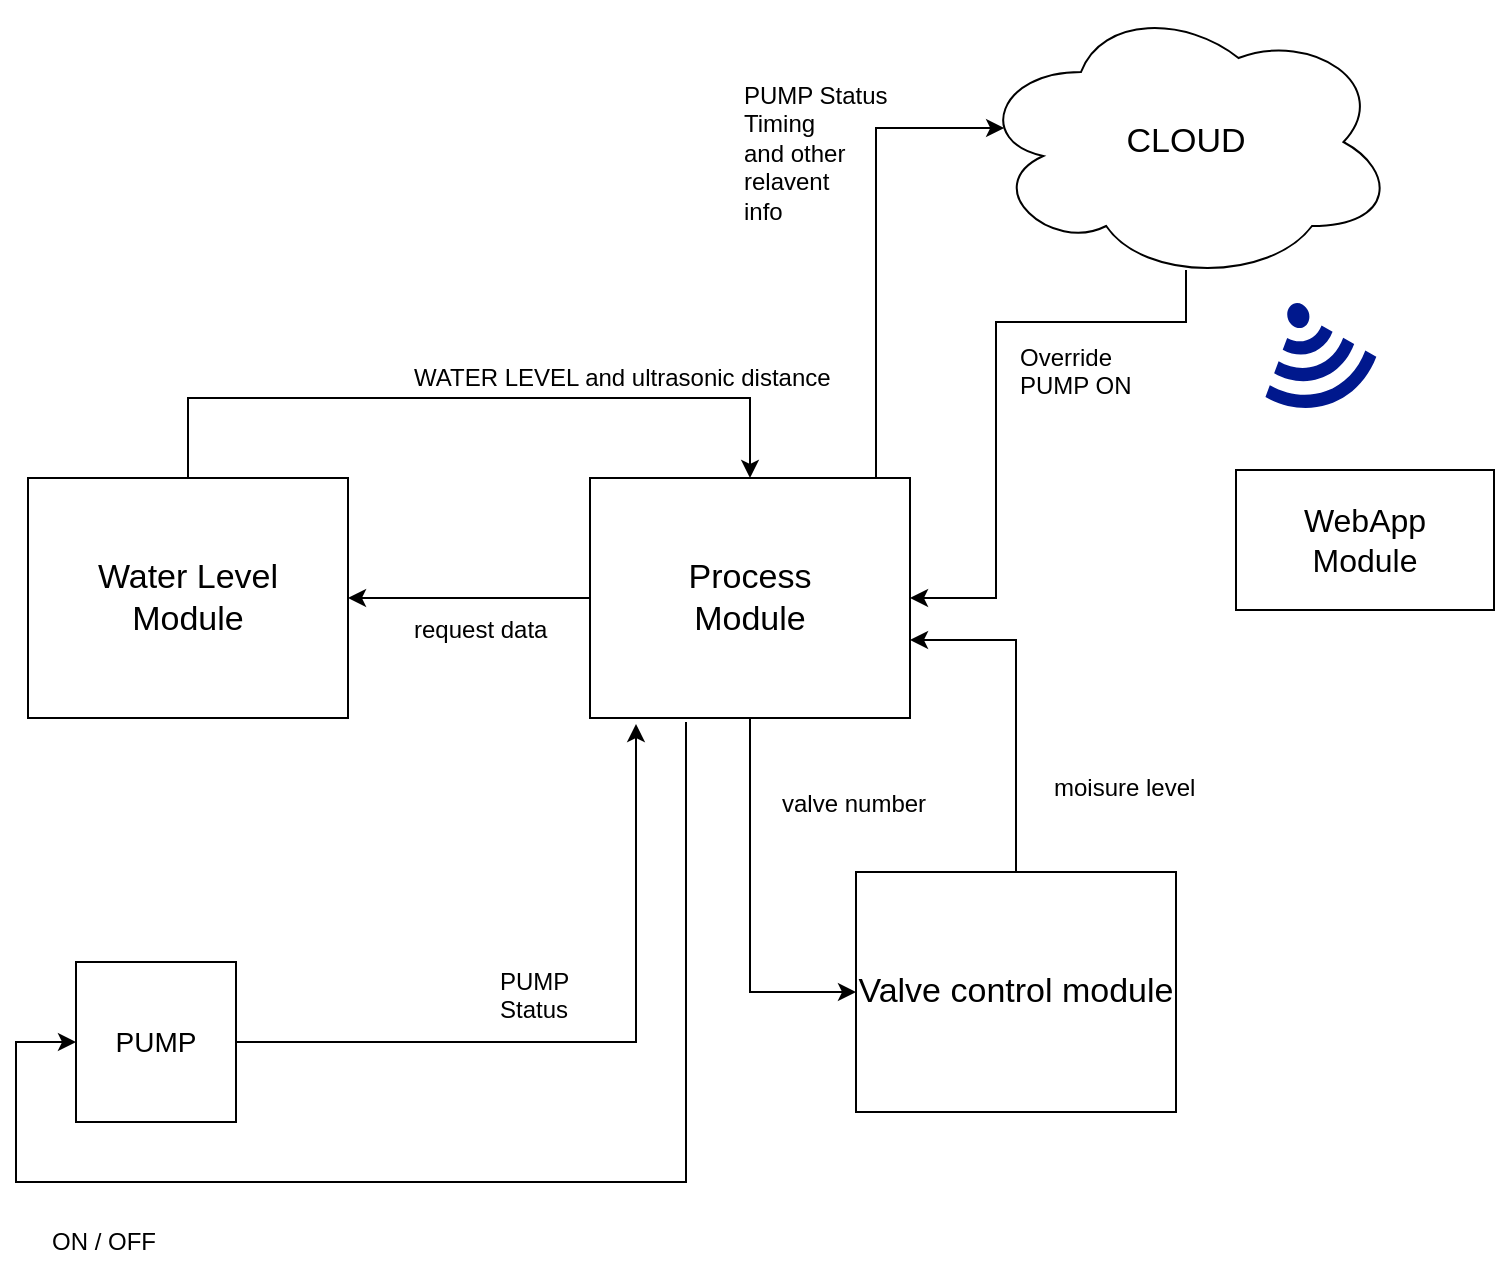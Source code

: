 <mxfile version="12.1.0" type="device" pages="1"><diagram id="quvWCmfWLz8y-L_GJX3p" name="Page-1"><mxGraphModel dx="1092" dy="734" grid="1" gridSize="10" guides="1" tooltips="1" connect="1" arrows="1" fold="1" page="1" pageScale="1" pageWidth="827" pageHeight="1169" math="0" shadow="0"><root><mxCell id="0"/><mxCell id="1" parent="0"/><mxCell id="4z8UaYPAzkwWv9Mu1nWa-7" style="edgeStyle=orthogonalEdgeStyle;rounded=0;orthogonalLoop=1;jettySize=auto;html=1;entryX=0.5;entryY=0;entryDx=0;entryDy=0;" parent="1" source="4z8UaYPAzkwWv9Mu1nWa-5" target="4z8UaYPAzkwWv9Mu1nWa-6" edge="1"><mxGeometry relative="1" as="geometry"><Array as="points"><mxPoint x="136" y="198"/><mxPoint x="417" y="198"/></Array></mxGeometry></mxCell><mxCell id="4z8UaYPAzkwWv9Mu1nWa-14" style="edgeStyle=orthogonalEdgeStyle;rounded=0;orthogonalLoop=1;jettySize=auto;html=1;entryX=0;entryY=0.5;entryDx=0;entryDy=0;exitX=0.3;exitY=1.017;exitDx=0;exitDy=0;exitPerimeter=0;" parent="1" source="4z8UaYPAzkwWv9Mu1nWa-6" target="4z8UaYPAzkwWv9Mu1nWa-13" edge="1"><mxGeometry relative="1" as="geometry"><Array as="points"><mxPoint x="385" y="590"/><mxPoint x="50" y="590"/><mxPoint x="50" y="520"/></Array></mxGeometry></mxCell><mxCell id="4z8UaYPAzkwWv9Mu1nWa-5" value="&lt;font style=&quot;font-size: 17px&quot;&gt;Water Level&lt;br&gt;Module&lt;br&gt;&lt;/font&gt;" style="rounded=0;whiteSpace=wrap;html=1;" parent="1" vertex="1"><mxGeometry x="56" y="238" width="160" height="120" as="geometry"/></mxCell><mxCell id="4z8UaYPAzkwWv9Mu1nWa-9" style="edgeStyle=orthogonalEdgeStyle;rounded=0;orthogonalLoop=1;jettySize=auto;html=1;entryX=1;entryY=0.5;entryDx=0;entryDy=0;" parent="1" source="4z8UaYPAzkwWv9Mu1nWa-6" target="4z8UaYPAzkwWv9Mu1nWa-5" edge="1"><mxGeometry relative="1" as="geometry"/></mxCell><mxCell id="4z8UaYPAzkwWv9Mu1nWa-11" style="edgeStyle=orthogonalEdgeStyle;rounded=0;orthogonalLoop=1;jettySize=auto;html=1;entryX=0.067;entryY=0.45;entryDx=0;entryDy=0;entryPerimeter=0;" parent="1" source="4z8UaYPAzkwWv9Mu1nWa-6" target="4z8UaYPAzkwWv9Mu1nWa-10" edge="1"><mxGeometry relative="1" as="geometry"><Array as="points"><mxPoint x="480" y="63"/></Array><mxPoint x="530" y="64" as="targetPoint"/></mxGeometry></mxCell><mxCell id="LjHEUWzySFZTxOMtEQ5J-2" style="edgeStyle=orthogonalEdgeStyle;rounded=0;orthogonalLoop=1;jettySize=auto;html=1;entryX=0;entryY=0.5;entryDx=0;entryDy=0;" edge="1" parent="1" source="4z8UaYPAzkwWv9Mu1nWa-6" target="LjHEUWzySFZTxOMtEQ5J-1"><mxGeometry relative="1" as="geometry"/></mxCell><mxCell id="4z8UaYPAzkwWv9Mu1nWa-6" value="&lt;font style=&quot;font-size: 17px&quot;&gt;Process&lt;br&gt;Module&lt;/font&gt;" style="rounded=0;whiteSpace=wrap;html=1;" parent="1" vertex="1"><mxGeometry x="337" y="238" width="160" height="120" as="geometry"/></mxCell><mxCell id="4z8UaYPAzkwWv9Mu1nWa-12" style="edgeStyle=orthogonalEdgeStyle;rounded=0;orthogonalLoop=1;jettySize=auto;html=1;entryX=1;entryY=0.5;entryDx=0;entryDy=0;exitX=0.5;exitY=0.957;exitDx=0;exitDy=0;exitPerimeter=0;" parent="1" source="4z8UaYPAzkwWv9Mu1nWa-10" target="4z8UaYPAzkwWv9Mu1nWa-6" edge="1"><mxGeometry relative="1" as="geometry"><Array as="points"><mxPoint x="635" y="160"/><mxPoint x="540" y="160"/><mxPoint x="540" y="298"/></Array></mxGeometry></mxCell><mxCell id="4z8UaYPAzkwWv9Mu1nWa-10" value="&lt;font style=&quot;font-size: 17px&quot;&gt;CLOUD&lt;/font&gt;" style="ellipse;shape=cloud;whiteSpace=wrap;html=1;" parent="1" vertex="1"><mxGeometry x="530" width="210" height="140" as="geometry"/></mxCell><mxCell id="4z8UaYPAzkwWv9Mu1nWa-16" style="edgeStyle=orthogonalEdgeStyle;rounded=0;orthogonalLoop=1;jettySize=auto;html=1;" parent="1" source="4z8UaYPAzkwWv9Mu1nWa-13" edge="1"><mxGeometry relative="1" as="geometry"><Array as="points"><mxPoint x="360" y="520"/></Array><mxPoint x="360" y="361" as="targetPoint"/></mxGeometry></mxCell><mxCell id="4z8UaYPAzkwWv9Mu1nWa-13" value="&lt;font style=&quot;font-size: 14px&quot;&gt;PUMP&lt;/font&gt;" style="whiteSpace=wrap;html=1;aspect=fixed;" parent="1" vertex="1"><mxGeometry x="80" y="480" width="80" height="80" as="geometry"/></mxCell><mxCell id="4z8UaYPAzkwWv9Mu1nWa-15" value="ON / OFF&lt;br&gt;" style="text;html=1;resizable=0;points=[];autosize=1;align=left;verticalAlign=top;spacingTop=-4;" parent="1" vertex="1"><mxGeometry x="66" y="610" width="70" height="20" as="geometry"/></mxCell><mxCell id="4z8UaYPAzkwWv9Mu1nWa-17" value="PUMP&lt;br&gt;Status" style="text;html=1;resizable=0;points=[];autosize=1;align=left;verticalAlign=top;spacingTop=-4;" parent="1" vertex="1"><mxGeometry x="290" y="480" width="50" height="30" as="geometry"/></mxCell><mxCell id="4z8UaYPAzkwWv9Mu1nWa-18" value="request data" style="text;html=1;resizable=0;points=[];autosize=1;align=left;verticalAlign=top;spacingTop=-4;" parent="1" vertex="1"><mxGeometry x="247" y="304" width="80" height="20" as="geometry"/></mxCell><mxCell id="4z8UaYPAzkwWv9Mu1nWa-19" value="WATER LEVEL and ultrasonic distance" style="text;html=1;resizable=0;points=[];autosize=1;align=left;verticalAlign=top;spacingTop=-4;" parent="1" vertex="1"><mxGeometry x="247" y="178" width="220" height="20" as="geometry"/></mxCell><mxCell id="4z8UaYPAzkwWv9Mu1nWa-21" value="PUMP Status&lt;br&gt;Timing&lt;br&gt;and other&lt;br&gt;relavent&lt;br&gt;info" style="text;html=1;resizable=0;points=[];autosize=1;align=left;verticalAlign=top;spacingTop=-4;" parent="1" vertex="1"><mxGeometry x="412" y="37" width="90" height="70" as="geometry"/></mxCell><mxCell id="4z8UaYPAzkwWv9Mu1nWa-22" value="Override&lt;br&gt;PUMP ON" style="text;html=1;resizable=0;points=[];autosize=1;align=left;verticalAlign=top;spacingTop=-4;" parent="1" vertex="1"><mxGeometry x="550" y="168" width="70" height="30" as="geometry"/></mxCell><mxCell id="4z8UaYPAzkwWv9Mu1nWa-28" value="&lt;font style=&quot;font-size: 16px&quot;&gt;WebApp&lt;br&gt;Module&lt;/font&gt;" style="rounded=0;whiteSpace=wrap;html=1;" parent="1" vertex="1"><mxGeometry x="660" y="234" width="129" height="70" as="geometry"/></mxCell><mxCell id="4z8UaYPAzkwWv9Mu1nWa-29" value="" style="pointerEvents=1;shadow=0;dashed=0;html=1;strokeColor=none;labelPosition=center;verticalLabelPosition=bottom;verticalAlign=top;align=center;shape=mxgraph.mscae.enterprise.wireless_connection;fillColor=#00188D;rotation=70;" parent="1" vertex="1"><mxGeometry x="670" y="148.5" width="58" height="59" as="geometry"/></mxCell><mxCell id="LjHEUWzySFZTxOMtEQ5J-5" style="edgeStyle=orthogonalEdgeStyle;rounded=0;orthogonalLoop=1;jettySize=auto;html=1;entryX=1;entryY=0.675;entryDx=0;entryDy=0;entryPerimeter=0;" edge="1" parent="1" source="LjHEUWzySFZTxOMtEQ5J-1" target="4z8UaYPAzkwWv9Mu1nWa-6"><mxGeometry relative="1" as="geometry"/></mxCell><mxCell id="LjHEUWzySFZTxOMtEQ5J-1" value="&lt;font style=&quot;font-size: 17px&quot;&gt;Valve control module&lt;br&gt;&lt;/font&gt;" style="rounded=0;whiteSpace=wrap;html=1;" vertex="1" parent="1"><mxGeometry x="470" y="435" width="160" height="120" as="geometry"/></mxCell><mxCell id="LjHEUWzySFZTxOMtEQ5J-3" value="valve number" style="text;html=1;resizable=0;points=[];autosize=1;align=left;verticalAlign=top;spacingTop=-4;" vertex="1" parent="1"><mxGeometry x="431" y="391" width="90" height="20" as="geometry"/></mxCell><mxCell id="LjHEUWzySFZTxOMtEQ5J-6" value="moisure level" style="text;html=1;resizable=0;points=[];autosize=1;align=left;verticalAlign=top;spacingTop=-4;" vertex="1" parent="1"><mxGeometry x="567" y="383" width="90" height="20" as="geometry"/></mxCell></root></mxGraphModel></diagram></mxfile>